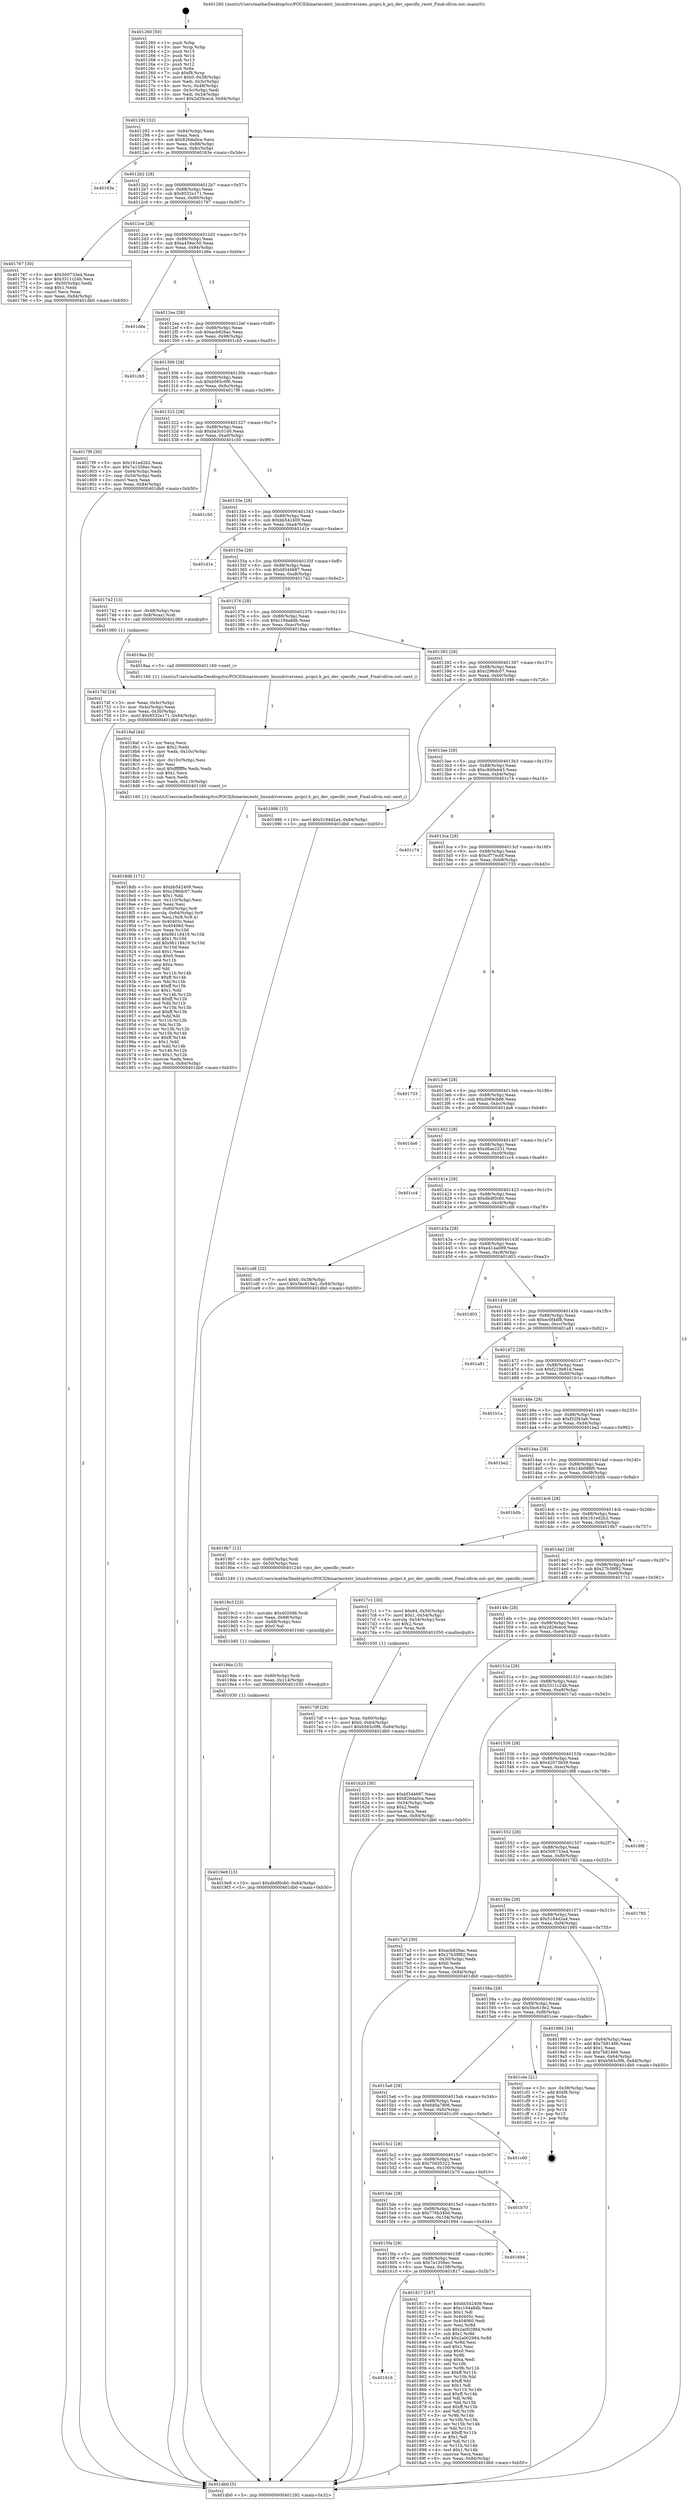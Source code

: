 digraph "0x401260" {
  label = "0x401260 (/mnt/c/Users/mathe/Desktop/tcc/POCII/binaries/extr_linuxdriversxen..pcipci.h_pci_dev_specific_reset_Final-ollvm.out::main(0))"
  labelloc = "t"
  node[shape=record]

  Entry [label="",width=0.3,height=0.3,shape=circle,fillcolor=black,style=filled]
  "0x401292" [label="{
     0x401292 [32]\l
     | [instrs]\l
     &nbsp;&nbsp;0x401292 \<+6\>: mov -0x84(%rbp),%eax\l
     &nbsp;&nbsp;0x401298 \<+2\>: mov %eax,%ecx\l
     &nbsp;&nbsp;0x40129a \<+6\>: sub $0x826da0ca,%ecx\l
     &nbsp;&nbsp;0x4012a0 \<+6\>: mov %eax,-0x88(%rbp)\l
     &nbsp;&nbsp;0x4012a6 \<+6\>: mov %ecx,-0x8c(%rbp)\l
     &nbsp;&nbsp;0x4012ac \<+6\>: je 000000000040163e \<main+0x3de\>\l
  }"]
  "0x40163e" [label="{
     0x40163e\l
  }", style=dashed]
  "0x4012b2" [label="{
     0x4012b2 [28]\l
     | [instrs]\l
     &nbsp;&nbsp;0x4012b2 \<+5\>: jmp 00000000004012b7 \<main+0x57\>\l
     &nbsp;&nbsp;0x4012b7 \<+6\>: mov -0x88(%rbp),%eax\l
     &nbsp;&nbsp;0x4012bd \<+5\>: sub $0x8532e171,%eax\l
     &nbsp;&nbsp;0x4012c2 \<+6\>: mov %eax,-0x90(%rbp)\l
     &nbsp;&nbsp;0x4012c8 \<+6\>: je 0000000000401767 \<main+0x507\>\l
  }"]
  Exit [label="",width=0.3,height=0.3,shape=circle,fillcolor=black,style=filled,peripheries=2]
  "0x401767" [label="{
     0x401767 [30]\l
     | [instrs]\l
     &nbsp;&nbsp;0x401767 \<+5\>: mov $0x500733ed,%eax\l
     &nbsp;&nbsp;0x40176c \<+5\>: mov $0x3311c24b,%ecx\l
     &nbsp;&nbsp;0x401771 \<+3\>: mov -0x30(%rbp),%edx\l
     &nbsp;&nbsp;0x401774 \<+3\>: cmp $0x1,%edx\l
     &nbsp;&nbsp;0x401777 \<+3\>: cmovl %ecx,%eax\l
     &nbsp;&nbsp;0x40177a \<+6\>: mov %eax,-0x84(%rbp)\l
     &nbsp;&nbsp;0x401780 \<+5\>: jmp 0000000000401db0 \<main+0xb50\>\l
  }"]
  "0x4012ce" [label="{
     0x4012ce [28]\l
     | [instrs]\l
     &nbsp;&nbsp;0x4012ce \<+5\>: jmp 00000000004012d3 \<main+0x73\>\l
     &nbsp;&nbsp;0x4012d3 \<+6\>: mov -0x88(%rbp),%eax\l
     &nbsp;&nbsp;0x4012d9 \<+5\>: sub $0xa459ec50,%eax\l
     &nbsp;&nbsp;0x4012de \<+6\>: mov %eax,-0x94(%rbp)\l
     &nbsp;&nbsp;0x4012e4 \<+6\>: je 0000000000401d6e \<main+0xb0e\>\l
  }"]
  "0x4019e9" [label="{
     0x4019e9 [15]\l
     | [instrs]\l
     &nbsp;&nbsp;0x4019e9 \<+10\>: movl $0xdbdf0c60,-0x84(%rbp)\l
     &nbsp;&nbsp;0x4019f3 \<+5\>: jmp 0000000000401db0 \<main+0xb50\>\l
  }"]
  "0x401d6e" [label="{
     0x401d6e\l
  }", style=dashed]
  "0x4012ea" [label="{
     0x4012ea [28]\l
     | [instrs]\l
     &nbsp;&nbsp;0x4012ea \<+5\>: jmp 00000000004012ef \<main+0x8f\>\l
     &nbsp;&nbsp;0x4012ef \<+6\>: mov -0x88(%rbp),%eax\l
     &nbsp;&nbsp;0x4012f5 \<+5\>: sub $0xacb826ac,%eax\l
     &nbsp;&nbsp;0x4012fa \<+6\>: mov %eax,-0x98(%rbp)\l
     &nbsp;&nbsp;0x401300 \<+6\>: je 0000000000401cb5 \<main+0xa55\>\l
  }"]
  "0x4019da" [label="{
     0x4019da [15]\l
     | [instrs]\l
     &nbsp;&nbsp;0x4019da \<+4\>: mov -0x60(%rbp),%rdi\l
     &nbsp;&nbsp;0x4019de \<+6\>: mov %eax,-0x114(%rbp)\l
     &nbsp;&nbsp;0x4019e4 \<+5\>: call 0000000000401030 \<free@plt\>\l
     | [calls]\l
     &nbsp;&nbsp;0x401030 \{1\} (unknown)\l
  }"]
  "0x401cb5" [label="{
     0x401cb5\l
  }", style=dashed]
  "0x401306" [label="{
     0x401306 [28]\l
     | [instrs]\l
     &nbsp;&nbsp;0x401306 \<+5\>: jmp 000000000040130b \<main+0xab\>\l
     &nbsp;&nbsp;0x40130b \<+6\>: mov -0x88(%rbp),%eax\l
     &nbsp;&nbsp;0x401311 \<+5\>: sub $0xb565c0f6,%eax\l
     &nbsp;&nbsp;0x401316 \<+6\>: mov %eax,-0x9c(%rbp)\l
     &nbsp;&nbsp;0x40131c \<+6\>: je 00000000004017f9 \<main+0x599\>\l
  }"]
  "0x4019c3" [label="{
     0x4019c3 [23]\l
     | [instrs]\l
     &nbsp;&nbsp;0x4019c3 \<+10\>: movabs $0x4020d6,%rdi\l
     &nbsp;&nbsp;0x4019cd \<+3\>: mov %eax,-0x68(%rbp)\l
     &nbsp;&nbsp;0x4019d0 \<+3\>: mov -0x68(%rbp),%esi\l
     &nbsp;&nbsp;0x4019d3 \<+2\>: mov $0x0,%al\l
     &nbsp;&nbsp;0x4019d5 \<+5\>: call 0000000000401040 \<printf@plt\>\l
     | [calls]\l
     &nbsp;&nbsp;0x401040 \{1\} (unknown)\l
  }"]
  "0x4017f9" [label="{
     0x4017f9 [30]\l
     | [instrs]\l
     &nbsp;&nbsp;0x4017f9 \<+5\>: mov $0x161ed2b2,%eax\l
     &nbsp;&nbsp;0x4017fe \<+5\>: mov $0x7a1356ec,%ecx\l
     &nbsp;&nbsp;0x401803 \<+3\>: mov -0x64(%rbp),%edx\l
     &nbsp;&nbsp;0x401806 \<+3\>: cmp -0x54(%rbp),%edx\l
     &nbsp;&nbsp;0x401809 \<+3\>: cmovl %ecx,%eax\l
     &nbsp;&nbsp;0x40180c \<+6\>: mov %eax,-0x84(%rbp)\l
     &nbsp;&nbsp;0x401812 \<+5\>: jmp 0000000000401db0 \<main+0xb50\>\l
  }"]
  "0x401322" [label="{
     0x401322 [28]\l
     | [instrs]\l
     &nbsp;&nbsp;0x401322 \<+5\>: jmp 0000000000401327 \<main+0xc7\>\l
     &nbsp;&nbsp;0x401327 \<+6\>: mov -0x88(%rbp),%eax\l
     &nbsp;&nbsp;0x40132d \<+5\>: sub $0xba3c51d0,%eax\l
     &nbsp;&nbsp;0x401332 \<+6\>: mov %eax,-0xa0(%rbp)\l
     &nbsp;&nbsp;0x401338 \<+6\>: je 0000000000401c50 \<main+0x9f0\>\l
  }"]
  "0x4018db" [label="{
     0x4018db [171]\l
     | [instrs]\l
     &nbsp;&nbsp;0x4018db \<+5\>: mov $0xbb542409,%ecx\l
     &nbsp;&nbsp;0x4018e0 \<+5\>: mov $0xc296dc07,%edx\l
     &nbsp;&nbsp;0x4018e5 \<+3\>: mov $0x1,%dil\l
     &nbsp;&nbsp;0x4018e8 \<+6\>: mov -0x110(%rbp),%esi\l
     &nbsp;&nbsp;0x4018ee \<+3\>: imul %eax,%esi\l
     &nbsp;&nbsp;0x4018f1 \<+4\>: mov -0x60(%rbp),%r8\l
     &nbsp;&nbsp;0x4018f5 \<+4\>: movslq -0x64(%rbp),%r9\l
     &nbsp;&nbsp;0x4018f9 \<+4\>: mov %esi,(%r8,%r9,4)\l
     &nbsp;&nbsp;0x4018fd \<+7\>: mov 0x40405c,%eax\l
     &nbsp;&nbsp;0x401904 \<+7\>: mov 0x404060,%esi\l
     &nbsp;&nbsp;0x40190b \<+3\>: mov %eax,%r10d\l
     &nbsp;&nbsp;0x40190e \<+7\>: sub $0x9b118419,%r10d\l
     &nbsp;&nbsp;0x401915 \<+4\>: sub $0x1,%r10d\l
     &nbsp;&nbsp;0x401919 \<+7\>: add $0x9b118419,%r10d\l
     &nbsp;&nbsp;0x401920 \<+4\>: imul %r10d,%eax\l
     &nbsp;&nbsp;0x401924 \<+3\>: and $0x1,%eax\l
     &nbsp;&nbsp;0x401927 \<+3\>: cmp $0x0,%eax\l
     &nbsp;&nbsp;0x40192a \<+4\>: sete %r11b\l
     &nbsp;&nbsp;0x40192e \<+3\>: cmp $0xa,%esi\l
     &nbsp;&nbsp;0x401931 \<+3\>: setl %bl\l
     &nbsp;&nbsp;0x401934 \<+3\>: mov %r11b,%r14b\l
     &nbsp;&nbsp;0x401937 \<+4\>: xor $0xff,%r14b\l
     &nbsp;&nbsp;0x40193b \<+3\>: mov %bl,%r15b\l
     &nbsp;&nbsp;0x40193e \<+4\>: xor $0xff,%r15b\l
     &nbsp;&nbsp;0x401942 \<+4\>: xor $0x1,%dil\l
     &nbsp;&nbsp;0x401946 \<+3\>: mov %r14b,%r12b\l
     &nbsp;&nbsp;0x401949 \<+4\>: and $0xff,%r12b\l
     &nbsp;&nbsp;0x40194d \<+3\>: and %dil,%r11b\l
     &nbsp;&nbsp;0x401950 \<+3\>: mov %r15b,%r13b\l
     &nbsp;&nbsp;0x401953 \<+4\>: and $0xff,%r13b\l
     &nbsp;&nbsp;0x401957 \<+3\>: and %dil,%bl\l
     &nbsp;&nbsp;0x40195a \<+3\>: or %r11b,%r12b\l
     &nbsp;&nbsp;0x40195d \<+3\>: or %bl,%r13b\l
     &nbsp;&nbsp;0x401960 \<+3\>: xor %r13b,%r12b\l
     &nbsp;&nbsp;0x401963 \<+3\>: or %r15b,%r14b\l
     &nbsp;&nbsp;0x401966 \<+4\>: xor $0xff,%r14b\l
     &nbsp;&nbsp;0x40196a \<+4\>: or $0x1,%dil\l
     &nbsp;&nbsp;0x40196e \<+3\>: and %dil,%r14b\l
     &nbsp;&nbsp;0x401971 \<+3\>: or %r14b,%r12b\l
     &nbsp;&nbsp;0x401974 \<+4\>: test $0x1,%r12b\l
     &nbsp;&nbsp;0x401978 \<+3\>: cmovne %edx,%ecx\l
     &nbsp;&nbsp;0x40197b \<+6\>: mov %ecx,-0x84(%rbp)\l
     &nbsp;&nbsp;0x401981 \<+5\>: jmp 0000000000401db0 \<main+0xb50\>\l
  }"]
  "0x401c50" [label="{
     0x401c50\l
  }", style=dashed]
  "0x40133e" [label="{
     0x40133e [28]\l
     | [instrs]\l
     &nbsp;&nbsp;0x40133e \<+5\>: jmp 0000000000401343 \<main+0xe3\>\l
     &nbsp;&nbsp;0x401343 \<+6\>: mov -0x88(%rbp),%eax\l
     &nbsp;&nbsp;0x401349 \<+5\>: sub $0xbb542409,%eax\l
     &nbsp;&nbsp;0x40134e \<+6\>: mov %eax,-0xa4(%rbp)\l
     &nbsp;&nbsp;0x401354 \<+6\>: je 0000000000401d1e \<main+0xabe\>\l
  }"]
  "0x4018af" [label="{
     0x4018af [44]\l
     | [instrs]\l
     &nbsp;&nbsp;0x4018af \<+2\>: xor %ecx,%ecx\l
     &nbsp;&nbsp;0x4018b1 \<+5\>: mov $0x2,%edx\l
     &nbsp;&nbsp;0x4018b6 \<+6\>: mov %edx,-0x10c(%rbp)\l
     &nbsp;&nbsp;0x4018bc \<+1\>: cltd\l
     &nbsp;&nbsp;0x4018bd \<+6\>: mov -0x10c(%rbp),%esi\l
     &nbsp;&nbsp;0x4018c3 \<+2\>: idiv %esi\l
     &nbsp;&nbsp;0x4018c5 \<+6\>: imul $0xfffffffe,%edx,%edx\l
     &nbsp;&nbsp;0x4018cb \<+3\>: sub $0x1,%ecx\l
     &nbsp;&nbsp;0x4018ce \<+2\>: sub %ecx,%edx\l
     &nbsp;&nbsp;0x4018d0 \<+6\>: mov %edx,-0x110(%rbp)\l
     &nbsp;&nbsp;0x4018d6 \<+5\>: call 0000000000401160 \<next_i\>\l
     | [calls]\l
     &nbsp;&nbsp;0x401160 \{1\} (/mnt/c/Users/mathe/Desktop/tcc/POCII/binaries/extr_linuxdriversxen..pcipci.h_pci_dev_specific_reset_Final-ollvm.out::next_i)\l
  }"]
  "0x401d1e" [label="{
     0x401d1e\l
  }", style=dashed]
  "0x40135a" [label="{
     0x40135a [28]\l
     | [instrs]\l
     &nbsp;&nbsp;0x40135a \<+5\>: jmp 000000000040135f \<main+0xff\>\l
     &nbsp;&nbsp;0x40135f \<+6\>: mov -0x88(%rbp),%eax\l
     &nbsp;&nbsp;0x401365 \<+5\>: sub $0xbf344687,%eax\l
     &nbsp;&nbsp;0x40136a \<+6\>: mov %eax,-0xa8(%rbp)\l
     &nbsp;&nbsp;0x401370 \<+6\>: je 0000000000401742 \<main+0x4e2\>\l
  }"]
  "0x401616" [label="{
     0x401616\l
  }", style=dashed]
  "0x401742" [label="{
     0x401742 [13]\l
     | [instrs]\l
     &nbsp;&nbsp;0x401742 \<+4\>: mov -0x48(%rbp),%rax\l
     &nbsp;&nbsp;0x401746 \<+4\>: mov 0x8(%rax),%rdi\l
     &nbsp;&nbsp;0x40174a \<+5\>: call 0000000000401060 \<atoi@plt\>\l
     | [calls]\l
     &nbsp;&nbsp;0x401060 \{1\} (unknown)\l
  }"]
  "0x401376" [label="{
     0x401376 [28]\l
     | [instrs]\l
     &nbsp;&nbsp;0x401376 \<+5\>: jmp 000000000040137b \<main+0x11b\>\l
     &nbsp;&nbsp;0x40137b \<+6\>: mov -0x88(%rbp),%eax\l
     &nbsp;&nbsp;0x401381 \<+5\>: sub $0xc194a8db,%eax\l
     &nbsp;&nbsp;0x401386 \<+6\>: mov %eax,-0xac(%rbp)\l
     &nbsp;&nbsp;0x40138c \<+6\>: je 00000000004018aa \<main+0x64a\>\l
  }"]
  "0x401817" [label="{
     0x401817 [147]\l
     | [instrs]\l
     &nbsp;&nbsp;0x401817 \<+5\>: mov $0xbb542409,%eax\l
     &nbsp;&nbsp;0x40181c \<+5\>: mov $0xc194a8db,%ecx\l
     &nbsp;&nbsp;0x401821 \<+2\>: mov $0x1,%dl\l
     &nbsp;&nbsp;0x401823 \<+7\>: mov 0x40405c,%esi\l
     &nbsp;&nbsp;0x40182a \<+7\>: mov 0x404060,%edi\l
     &nbsp;&nbsp;0x401831 \<+3\>: mov %esi,%r8d\l
     &nbsp;&nbsp;0x401834 \<+7\>: sub $0x2a002984,%r8d\l
     &nbsp;&nbsp;0x40183b \<+4\>: sub $0x1,%r8d\l
     &nbsp;&nbsp;0x40183f \<+7\>: add $0x2a002984,%r8d\l
     &nbsp;&nbsp;0x401846 \<+4\>: imul %r8d,%esi\l
     &nbsp;&nbsp;0x40184a \<+3\>: and $0x1,%esi\l
     &nbsp;&nbsp;0x40184d \<+3\>: cmp $0x0,%esi\l
     &nbsp;&nbsp;0x401850 \<+4\>: sete %r9b\l
     &nbsp;&nbsp;0x401854 \<+3\>: cmp $0xa,%edi\l
     &nbsp;&nbsp;0x401857 \<+4\>: setl %r10b\l
     &nbsp;&nbsp;0x40185b \<+3\>: mov %r9b,%r11b\l
     &nbsp;&nbsp;0x40185e \<+4\>: xor $0xff,%r11b\l
     &nbsp;&nbsp;0x401862 \<+3\>: mov %r10b,%bl\l
     &nbsp;&nbsp;0x401865 \<+3\>: xor $0xff,%bl\l
     &nbsp;&nbsp;0x401868 \<+3\>: xor $0x1,%dl\l
     &nbsp;&nbsp;0x40186b \<+3\>: mov %r11b,%r14b\l
     &nbsp;&nbsp;0x40186e \<+4\>: and $0xff,%r14b\l
     &nbsp;&nbsp;0x401872 \<+3\>: and %dl,%r9b\l
     &nbsp;&nbsp;0x401875 \<+3\>: mov %bl,%r15b\l
     &nbsp;&nbsp;0x401878 \<+4\>: and $0xff,%r15b\l
     &nbsp;&nbsp;0x40187c \<+3\>: and %dl,%r10b\l
     &nbsp;&nbsp;0x40187f \<+3\>: or %r9b,%r14b\l
     &nbsp;&nbsp;0x401882 \<+3\>: or %r10b,%r15b\l
     &nbsp;&nbsp;0x401885 \<+3\>: xor %r15b,%r14b\l
     &nbsp;&nbsp;0x401888 \<+3\>: or %bl,%r11b\l
     &nbsp;&nbsp;0x40188b \<+4\>: xor $0xff,%r11b\l
     &nbsp;&nbsp;0x40188f \<+3\>: or $0x1,%dl\l
     &nbsp;&nbsp;0x401892 \<+3\>: and %dl,%r11b\l
     &nbsp;&nbsp;0x401895 \<+3\>: or %r11b,%r14b\l
     &nbsp;&nbsp;0x401898 \<+4\>: test $0x1,%r14b\l
     &nbsp;&nbsp;0x40189c \<+3\>: cmovne %ecx,%eax\l
     &nbsp;&nbsp;0x40189f \<+6\>: mov %eax,-0x84(%rbp)\l
     &nbsp;&nbsp;0x4018a5 \<+5\>: jmp 0000000000401db0 \<main+0xb50\>\l
  }"]
  "0x4018aa" [label="{
     0x4018aa [5]\l
     | [instrs]\l
     &nbsp;&nbsp;0x4018aa \<+5\>: call 0000000000401160 \<next_i\>\l
     | [calls]\l
     &nbsp;&nbsp;0x401160 \{1\} (/mnt/c/Users/mathe/Desktop/tcc/POCII/binaries/extr_linuxdriversxen..pcipci.h_pci_dev_specific_reset_Final-ollvm.out::next_i)\l
  }"]
  "0x401392" [label="{
     0x401392 [28]\l
     | [instrs]\l
     &nbsp;&nbsp;0x401392 \<+5\>: jmp 0000000000401397 \<main+0x137\>\l
     &nbsp;&nbsp;0x401397 \<+6\>: mov -0x88(%rbp),%eax\l
     &nbsp;&nbsp;0x40139d \<+5\>: sub $0xc296dc07,%eax\l
     &nbsp;&nbsp;0x4013a2 \<+6\>: mov %eax,-0xb0(%rbp)\l
     &nbsp;&nbsp;0x4013a8 \<+6\>: je 0000000000401986 \<main+0x726\>\l
  }"]
  "0x4015fa" [label="{
     0x4015fa [28]\l
     | [instrs]\l
     &nbsp;&nbsp;0x4015fa \<+5\>: jmp 00000000004015ff \<main+0x39f\>\l
     &nbsp;&nbsp;0x4015ff \<+6\>: mov -0x88(%rbp),%eax\l
     &nbsp;&nbsp;0x401605 \<+5\>: sub $0x7a1356ec,%eax\l
     &nbsp;&nbsp;0x40160a \<+6\>: mov %eax,-0x108(%rbp)\l
     &nbsp;&nbsp;0x401610 \<+6\>: je 0000000000401817 \<main+0x5b7\>\l
  }"]
  "0x401986" [label="{
     0x401986 [15]\l
     | [instrs]\l
     &nbsp;&nbsp;0x401986 \<+10\>: movl $0x5184d2a4,-0x84(%rbp)\l
     &nbsp;&nbsp;0x401990 \<+5\>: jmp 0000000000401db0 \<main+0xb50\>\l
  }"]
  "0x4013ae" [label="{
     0x4013ae [28]\l
     | [instrs]\l
     &nbsp;&nbsp;0x4013ae \<+5\>: jmp 00000000004013b3 \<main+0x153\>\l
     &nbsp;&nbsp;0x4013b3 \<+6\>: mov -0x88(%rbp),%eax\l
     &nbsp;&nbsp;0x4013b9 \<+5\>: sub $0xc8d0eb43,%eax\l
     &nbsp;&nbsp;0x4013be \<+6\>: mov %eax,-0xb4(%rbp)\l
     &nbsp;&nbsp;0x4013c4 \<+6\>: je 0000000000401c74 \<main+0xa14\>\l
  }"]
  "0x401694" [label="{
     0x401694\l
  }", style=dashed]
  "0x401c74" [label="{
     0x401c74\l
  }", style=dashed]
  "0x4013ca" [label="{
     0x4013ca [28]\l
     | [instrs]\l
     &nbsp;&nbsp;0x4013ca \<+5\>: jmp 00000000004013cf \<main+0x16f\>\l
     &nbsp;&nbsp;0x4013cf \<+6\>: mov -0x88(%rbp),%eax\l
     &nbsp;&nbsp;0x4013d5 \<+5\>: sub $0xcf77ec0f,%eax\l
     &nbsp;&nbsp;0x4013da \<+6\>: mov %eax,-0xb8(%rbp)\l
     &nbsp;&nbsp;0x4013e0 \<+6\>: je 0000000000401733 \<main+0x4d3\>\l
  }"]
  "0x4015de" [label="{
     0x4015de [28]\l
     | [instrs]\l
     &nbsp;&nbsp;0x4015de \<+5\>: jmp 00000000004015e3 \<main+0x383\>\l
     &nbsp;&nbsp;0x4015e3 \<+6\>: mov -0x88(%rbp),%eax\l
     &nbsp;&nbsp;0x4015e9 \<+5\>: sub $0x776b340d,%eax\l
     &nbsp;&nbsp;0x4015ee \<+6\>: mov %eax,-0x104(%rbp)\l
     &nbsp;&nbsp;0x4015f4 \<+6\>: je 0000000000401694 \<main+0x434\>\l
  }"]
  "0x401733" [label="{
     0x401733\l
  }", style=dashed]
  "0x4013e6" [label="{
     0x4013e6 [28]\l
     | [instrs]\l
     &nbsp;&nbsp;0x4013e6 \<+5\>: jmp 00000000004013eb \<main+0x18b\>\l
     &nbsp;&nbsp;0x4013eb \<+6\>: mov -0x88(%rbp),%eax\l
     &nbsp;&nbsp;0x4013f1 \<+5\>: sub $0xd069cb66,%eax\l
     &nbsp;&nbsp;0x4013f6 \<+6\>: mov %eax,-0xbc(%rbp)\l
     &nbsp;&nbsp;0x4013fc \<+6\>: je 0000000000401da6 \<main+0xb46\>\l
  }"]
  "0x401b70" [label="{
     0x401b70\l
  }", style=dashed]
  "0x401da6" [label="{
     0x401da6\l
  }", style=dashed]
  "0x401402" [label="{
     0x401402 [28]\l
     | [instrs]\l
     &nbsp;&nbsp;0x401402 \<+5\>: jmp 0000000000401407 \<main+0x1a7\>\l
     &nbsp;&nbsp;0x401407 \<+6\>: mov -0x88(%rbp),%eax\l
     &nbsp;&nbsp;0x40140d \<+5\>: sub $0xd6ae2231,%eax\l
     &nbsp;&nbsp;0x401412 \<+6\>: mov %eax,-0xc0(%rbp)\l
     &nbsp;&nbsp;0x401418 \<+6\>: je 0000000000401cc4 \<main+0xa64\>\l
  }"]
  "0x4015c2" [label="{
     0x4015c2 [28]\l
     | [instrs]\l
     &nbsp;&nbsp;0x4015c2 \<+5\>: jmp 00000000004015c7 \<main+0x367\>\l
     &nbsp;&nbsp;0x4015c7 \<+6\>: mov -0x88(%rbp),%eax\l
     &nbsp;&nbsp;0x4015cd \<+5\>: sub $0x70d35322,%eax\l
     &nbsp;&nbsp;0x4015d2 \<+6\>: mov %eax,-0x100(%rbp)\l
     &nbsp;&nbsp;0x4015d8 \<+6\>: je 0000000000401b70 \<main+0x910\>\l
  }"]
  "0x401cc4" [label="{
     0x401cc4\l
  }", style=dashed]
  "0x40141e" [label="{
     0x40141e [28]\l
     | [instrs]\l
     &nbsp;&nbsp;0x40141e \<+5\>: jmp 0000000000401423 \<main+0x1c3\>\l
     &nbsp;&nbsp;0x401423 \<+6\>: mov -0x88(%rbp),%eax\l
     &nbsp;&nbsp;0x401429 \<+5\>: sub $0xdbdf0c60,%eax\l
     &nbsp;&nbsp;0x40142e \<+6\>: mov %eax,-0xc4(%rbp)\l
     &nbsp;&nbsp;0x401434 \<+6\>: je 0000000000401cd8 \<main+0xa78\>\l
  }"]
  "0x401c00" [label="{
     0x401c00\l
  }", style=dashed]
  "0x401cd8" [label="{
     0x401cd8 [22]\l
     | [instrs]\l
     &nbsp;&nbsp;0x401cd8 \<+7\>: movl $0x0,-0x38(%rbp)\l
     &nbsp;&nbsp;0x401cdf \<+10\>: movl $0x5bc619e2,-0x84(%rbp)\l
     &nbsp;&nbsp;0x401ce9 \<+5\>: jmp 0000000000401db0 \<main+0xb50\>\l
  }"]
  "0x40143a" [label="{
     0x40143a [28]\l
     | [instrs]\l
     &nbsp;&nbsp;0x40143a \<+5\>: jmp 000000000040143f \<main+0x1df\>\l
     &nbsp;&nbsp;0x40143f \<+6\>: mov -0x88(%rbp),%eax\l
     &nbsp;&nbsp;0x401445 \<+5\>: sub $0xe414a089,%eax\l
     &nbsp;&nbsp;0x40144a \<+6\>: mov %eax,-0xc8(%rbp)\l
     &nbsp;&nbsp;0x401450 \<+6\>: je 0000000000401d03 \<main+0xaa3\>\l
  }"]
  "0x4015a6" [label="{
     0x4015a6 [28]\l
     | [instrs]\l
     &nbsp;&nbsp;0x4015a6 \<+5\>: jmp 00000000004015ab \<main+0x34b\>\l
     &nbsp;&nbsp;0x4015ab \<+6\>: mov -0x88(%rbp),%eax\l
     &nbsp;&nbsp;0x4015b1 \<+5\>: sub $0x6d0a7906,%eax\l
     &nbsp;&nbsp;0x4015b6 \<+6\>: mov %eax,-0xfc(%rbp)\l
     &nbsp;&nbsp;0x4015bc \<+6\>: je 0000000000401c00 \<main+0x9a0\>\l
  }"]
  "0x401d03" [label="{
     0x401d03\l
  }", style=dashed]
  "0x401456" [label="{
     0x401456 [28]\l
     | [instrs]\l
     &nbsp;&nbsp;0x401456 \<+5\>: jmp 000000000040145b \<main+0x1fb\>\l
     &nbsp;&nbsp;0x40145b \<+6\>: mov -0x88(%rbp),%eax\l
     &nbsp;&nbsp;0x401461 \<+5\>: sub $0xec0f4df8,%eax\l
     &nbsp;&nbsp;0x401466 \<+6\>: mov %eax,-0xcc(%rbp)\l
     &nbsp;&nbsp;0x40146c \<+6\>: je 0000000000401a81 \<main+0x821\>\l
  }"]
  "0x401cee" [label="{
     0x401cee [21]\l
     | [instrs]\l
     &nbsp;&nbsp;0x401cee \<+3\>: mov -0x38(%rbp),%eax\l
     &nbsp;&nbsp;0x401cf1 \<+7\>: add $0xf8,%rsp\l
     &nbsp;&nbsp;0x401cf8 \<+1\>: pop %rbx\l
     &nbsp;&nbsp;0x401cf9 \<+2\>: pop %r12\l
     &nbsp;&nbsp;0x401cfb \<+2\>: pop %r13\l
     &nbsp;&nbsp;0x401cfd \<+2\>: pop %r14\l
     &nbsp;&nbsp;0x401cff \<+2\>: pop %r15\l
     &nbsp;&nbsp;0x401d01 \<+1\>: pop %rbp\l
     &nbsp;&nbsp;0x401d02 \<+1\>: ret\l
  }"]
  "0x401a81" [label="{
     0x401a81\l
  }", style=dashed]
  "0x401472" [label="{
     0x401472 [28]\l
     | [instrs]\l
     &nbsp;&nbsp;0x401472 \<+5\>: jmp 0000000000401477 \<main+0x217\>\l
     &nbsp;&nbsp;0x401477 \<+6\>: mov -0x88(%rbp),%eax\l
     &nbsp;&nbsp;0x40147d \<+5\>: sub $0xf219b81d,%eax\l
     &nbsp;&nbsp;0x401482 \<+6\>: mov %eax,-0xd0(%rbp)\l
     &nbsp;&nbsp;0x401488 \<+6\>: je 0000000000401b1a \<main+0x8ba\>\l
  }"]
  "0x40158a" [label="{
     0x40158a [28]\l
     | [instrs]\l
     &nbsp;&nbsp;0x40158a \<+5\>: jmp 000000000040158f \<main+0x32f\>\l
     &nbsp;&nbsp;0x40158f \<+6\>: mov -0x88(%rbp),%eax\l
     &nbsp;&nbsp;0x401595 \<+5\>: sub $0x5bc619e2,%eax\l
     &nbsp;&nbsp;0x40159a \<+6\>: mov %eax,-0xf8(%rbp)\l
     &nbsp;&nbsp;0x4015a0 \<+6\>: je 0000000000401cee \<main+0xa8e\>\l
  }"]
  "0x401b1a" [label="{
     0x401b1a\l
  }", style=dashed]
  "0x40148e" [label="{
     0x40148e [28]\l
     | [instrs]\l
     &nbsp;&nbsp;0x40148e \<+5\>: jmp 0000000000401493 \<main+0x233\>\l
     &nbsp;&nbsp;0x401493 \<+6\>: mov -0x88(%rbp),%eax\l
     &nbsp;&nbsp;0x401499 \<+5\>: sub $0xf32f43a6,%eax\l
     &nbsp;&nbsp;0x40149e \<+6\>: mov %eax,-0xd4(%rbp)\l
     &nbsp;&nbsp;0x4014a4 \<+6\>: je 0000000000401be2 \<main+0x982\>\l
  }"]
  "0x401995" [label="{
     0x401995 [34]\l
     | [instrs]\l
     &nbsp;&nbsp;0x401995 \<+3\>: mov -0x64(%rbp),%eax\l
     &nbsp;&nbsp;0x401998 \<+5\>: add $0x7b81466,%eax\l
     &nbsp;&nbsp;0x40199d \<+3\>: add $0x1,%eax\l
     &nbsp;&nbsp;0x4019a0 \<+5\>: sub $0x7b81466,%eax\l
     &nbsp;&nbsp;0x4019a5 \<+3\>: mov %eax,-0x64(%rbp)\l
     &nbsp;&nbsp;0x4019a8 \<+10\>: movl $0xb565c0f6,-0x84(%rbp)\l
     &nbsp;&nbsp;0x4019b2 \<+5\>: jmp 0000000000401db0 \<main+0xb50\>\l
  }"]
  "0x401be2" [label="{
     0x401be2\l
  }", style=dashed]
  "0x4014aa" [label="{
     0x4014aa [28]\l
     | [instrs]\l
     &nbsp;&nbsp;0x4014aa \<+5\>: jmp 00000000004014af \<main+0x24f\>\l
     &nbsp;&nbsp;0x4014af \<+6\>: mov -0x88(%rbp),%eax\l
     &nbsp;&nbsp;0x4014b5 \<+5\>: sub $0x14b088f0,%eax\l
     &nbsp;&nbsp;0x4014ba \<+6\>: mov %eax,-0xd8(%rbp)\l
     &nbsp;&nbsp;0x4014c0 \<+6\>: je 0000000000401b0b \<main+0x8ab\>\l
  }"]
  "0x40156e" [label="{
     0x40156e [28]\l
     | [instrs]\l
     &nbsp;&nbsp;0x40156e \<+5\>: jmp 0000000000401573 \<main+0x313\>\l
     &nbsp;&nbsp;0x401573 \<+6\>: mov -0x88(%rbp),%eax\l
     &nbsp;&nbsp;0x401579 \<+5\>: sub $0x5184d2a4,%eax\l
     &nbsp;&nbsp;0x40157e \<+6\>: mov %eax,-0xf4(%rbp)\l
     &nbsp;&nbsp;0x401584 \<+6\>: je 0000000000401995 \<main+0x735\>\l
  }"]
  "0x401b0b" [label="{
     0x401b0b\l
  }", style=dashed]
  "0x4014c6" [label="{
     0x4014c6 [28]\l
     | [instrs]\l
     &nbsp;&nbsp;0x4014c6 \<+5\>: jmp 00000000004014cb \<main+0x26b\>\l
     &nbsp;&nbsp;0x4014cb \<+6\>: mov -0x88(%rbp),%eax\l
     &nbsp;&nbsp;0x4014d1 \<+5\>: sub $0x161ed2b2,%eax\l
     &nbsp;&nbsp;0x4014d6 \<+6\>: mov %eax,-0xdc(%rbp)\l
     &nbsp;&nbsp;0x4014dc \<+6\>: je 00000000004019b7 \<main+0x757\>\l
  }"]
  "0x401785" [label="{
     0x401785\l
  }", style=dashed]
  "0x4019b7" [label="{
     0x4019b7 [12]\l
     | [instrs]\l
     &nbsp;&nbsp;0x4019b7 \<+4\>: mov -0x60(%rbp),%rdi\l
     &nbsp;&nbsp;0x4019bb \<+3\>: mov -0x50(%rbp),%esi\l
     &nbsp;&nbsp;0x4019be \<+5\>: call 0000000000401240 \<pci_dev_specific_reset\>\l
     | [calls]\l
     &nbsp;&nbsp;0x401240 \{1\} (/mnt/c/Users/mathe/Desktop/tcc/POCII/binaries/extr_linuxdriversxen..pcipci.h_pci_dev_specific_reset_Final-ollvm.out::pci_dev_specific_reset)\l
  }"]
  "0x4014e2" [label="{
     0x4014e2 [28]\l
     | [instrs]\l
     &nbsp;&nbsp;0x4014e2 \<+5\>: jmp 00000000004014e7 \<main+0x287\>\l
     &nbsp;&nbsp;0x4014e7 \<+6\>: mov -0x88(%rbp),%eax\l
     &nbsp;&nbsp;0x4014ed \<+5\>: sub $0x27b39f82,%eax\l
     &nbsp;&nbsp;0x4014f2 \<+6\>: mov %eax,-0xe0(%rbp)\l
     &nbsp;&nbsp;0x4014f8 \<+6\>: je 00000000004017c1 \<main+0x561\>\l
  }"]
  "0x401552" [label="{
     0x401552 [28]\l
     | [instrs]\l
     &nbsp;&nbsp;0x401552 \<+5\>: jmp 0000000000401557 \<main+0x2f7\>\l
     &nbsp;&nbsp;0x401557 \<+6\>: mov -0x88(%rbp),%eax\l
     &nbsp;&nbsp;0x40155d \<+5\>: sub $0x500733ed,%eax\l
     &nbsp;&nbsp;0x401562 \<+6\>: mov %eax,-0xf0(%rbp)\l
     &nbsp;&nbsp;0x401568 \<+6\>: je 0000000000401785 \<main+0x525\>\l
  }"]
  "0x4017c1" [label="{
     0x4017c1 [30]\l
     | [instrs]\l
     &nbsp;&nbsp;0x4017c1 \<+7\>: movl $0x64,-0x50(%rbp)\l
     &nbsp;&nbsp;0x4017c8 \<+7\>: movl $0x1,-0x54(%rbp)\l
     &nbsp;&nbsp;0x4017cf \<+4\>: movslq -0x54(%rbp),%rax\l
     &nbsp;&nbsp;0x4017d3 \<+4\>: shl $0x2,%rax\l
     &nbsp;&nbsp;0x4017d7 \<+3\>: mov %rax,%rdi\l
     &nbsp;&nbsp;0x4017da \<+5\>: call 0000000000401050 \<malloc@plt\>\l
     | [calls]\l
     &nbsp;&nbsp;0x401050 \{1\} (unknown)\l
  }"]
  "0x4014fe" [label="{
     0x4014fe [28]\l
     | [instrs]\l
     &nbsp;&nbsp;0x4014fe \<+5\>: jmp 0000000000401503 \<main+0x2a3\>\l
     &nbsp;&nbsp;0x401503 \<+6\>: mov -0x88(%rbp),%eax\l
     &nbsp;&nbsp;0x401509 \<+5\>: sub $0x2d29cecd,%eax\l
     &nbsp;&nbsp;0x40150e \<+6\>: mov %eax,-0xe4(%rbp)\l
     &nbsp;&nbsp;0x401514 \<+6\>: je 0000000000401620 \<main+0x3c0\>\l
  }"]
  "0x4019f8" [label="{
     0x4019f8\l
  }", style=dashed]
  "0x401620" [label="{
     0x401620 [30]\l
     | [instrs]\l
     &nbsp;&nbsp;0x401620 \<+5\>: mov $0xbf344687,%eax\l
     &nbsp;&nbsp;0x401625 \<+5\>: mov $0x826da0ca,%ecx\l
     &nbsp;&nbsp;0x40162a \<+3\>: mov -0x34(%rbp),%edx\l
     &nbsp;&nbsp;0x40162d \<+3\>: cmp $0x2,%edx\l
     &nbsp;&nbsp;0x401630 \<+3\>: cmovne %ecx,%eax\l
     &nbsp;&nbsp;0x401633 \<+6\>: mov %eax,-0x84(%rbp)\l
     &nbsp;&nbsp;0x401639 \<+5\>: jmp 0000000000401db0 \<main+0xb50\>\l
  }"]
  "0x40151a" [label="{
     0x40151a [28]\l
     | [instrs]\l
     &nbsp;&nbsp;0x40151a \<+5\>: jmp 000000000040151f \<main+0x2bf\>\l
     &nbsp;&nbsp;0x40151f \<+6\>: mov -0x88(%rbp),%eax\l
     &nbsp;&nbsp;0x401525 \<+5\>: sub $0x3311c24b,%eax\l
     &nbsp;&nbsp;0x40152a \<+6\>: mov %eax,-0xe8(%rbp)\l
     &nbsp;&nbsp;0x401530 \<+6\>: je 00000000004017a3 \<main+0x543\>\l
  }"]
  "0x401db0" [label="{
     0x401db0 [5]\l
     | [instrs]\l
     &nbsp;&nbsp;0x401db0 \<+5\>: jmp 0000000000401292 \<main+0x32\>\l
  }"]
  "0x401260" [label="{
     0x401260 [50]\l
     | [instrs]\l
     &nbsp;&nbsp;0x401260 \<+1\>: push %rbp\l
     &nbsp;&nbsp;0x401261 \<+3\>: mov %rsp,%rbp\l
     &nbsp;&nbsp;0x401264 \<+2\>: push %r15\l
     &nbsp;&nbsp;0x401266 \<+2\>: push %r14\l
     &nbsp;&nbsp;0x401268 \<+2\>: push %r13\l
     &nbsp;&nbsp;0x40126a \<+2\>: push %r12\l
     &nbsp;&nbsp;0x40126c \<+1\>: push %rbx\l
     &nbsp;&nbsp;0x40126d \<+7\>: sub $0xf8,%rsp\l
     &nbsp;&nbsp;0x401274 \<+7\>: movl $0x0,-0x38(%rbp)\l
     &nbsp;&nbsp;0x40127b \<+3\>: mov %edi,-0x3c(%rbp)\l
     &nbsp;&nbsp;0x40127e \<+4\>: mov %rsi,-0x48(%rbp)\l
     &nbsp;&nbsp;0x401282 \<+3\>: mov -0x3c(%rbp),%edi\l
     &nbsp;&nbsp;0x401285 \<+3\>: mov %edi,-0x34(%rbp)\l
     &nbsp;&nbsp;0x401288 \<+10\>: movl $0x2d29cecd,-0x84(%rbp)\l
  }"]
  "0x40174f" [label="{
     0x40174f [24]\l
     | [instrs]\l
     &nbsp;&nbsp;0x40174f \<+3\>: mov %eax,-0x4c(%rbp)\l
     &nbsp;&nbsp;0x401752 \<+3\>: mov -0x4c(%rbp),%eax\l
     &nbsp;&nbsp;0x401755 \<+3\>: mov %eax,-0x30(%rbp)\l
     &nbsp;&nbsp;0x401758 \<+10\>: movl $0x8532e171,-0x84(%rbp)\l
     &nbsp;&nbsp;0x401762 \<+5\>: jmp 0000000000401db0 \<main+0xb50\>\l
  }"]
  "0x4017df" [label="{
     0x4017df [26]\l
     | [instrs]\l
     &nbsp;&nbsp;0x4017df \<+4\>: mov %rax,-0x60(%rbp)\l
     &nbsp;&nbsp;0x4017e3 \<+7\>: movl $0x0,-0x64(%rbp)\l
     &nbsp;&nbsp;0x4017ea \<+10\>: movl $0xb565c0f6,-0x84(%rbp)\l
     &nbsp;&nbsp;0x4017f4 \<+5\>: jmp 0000000000401db0 \<main+0xb50\>\l
  }"]
  "0x4017a3" [label="{
     0x4017a3 [30]\l
     | [instrs]\l
     &nbsp;&nbsp;0x4017a3 \<+5\>: mov $0xacb826ac,%eax\l
     &nbsp;&nbsp;0x4017a8 \<+5\>: mov $0x27b39f82,%ecx\l
     &nbsp;&nbsp;0x4017ad \<+3\>: mov -0x30(%rbp),%edx\l
     &nbsp;&nbsp;0x4017b0 \<+3\>: cmp $0x0,%edx\l
     &nbsp;&nbsp;0x4017b3 \<+3\>: cmove %ecx,%eax\l
     &nbsp;&nbsp;0x4017b6 \<+6\>: mov %eax,-0x84(%rbp)\l
     &nbsp;&nbsp;0x4017bc \<+5\>: jmp 0000000000401db0 \<main+0xb50\>\l
  }"]
  "0x401536" [label="{
     0x401536 [28]\l
     | [instrs]\l
     &nbsp;&nbsp;0x401536 \<+5\>: jmp 000000000040153b \<main+0x2db\>\l
     &nbsp;&nbsp;0x40153b \<+6\>: mov -0x88(%rbp),%eax\l
     &nbsp;&nbsp;0x401541 \<+5\>: sub $0x42073b59,%eax\l
     &nbsp;&nbsp;0x401546 \<+6\>: mov %eax,-0xec(%rbp)\l
     &nbsp;&nbsp;0x40154c \<+6\>: je 00000000004019f8 \<main+0x798\>\l
  }"]
  Entry -> "0x401260" [label=" 1"]
  "0x401292" -> "0x40163e" [label=" 0"]
  "0x401292" -> "0x4012b2" [label=" 14"]
  "0x401cee" -> Exit [label=" 1"]
  "0x4012b2" -> "0x401767" [label=" 1"]
  "0x4012b2" -> "0x4012ce" [label=" 13"]
  "0x401cd8" -> "0x401db0" [label=" 1"]
  "0x4012ce" -> "0x401d6e" [label=" 0"]
  "0x4012ce" -> "0x4012ea" [label=" 13"]
  "0x4019e9" -> "0x401db0" [label=" 1"]
  "0x4012ea" -> "0x401cb5" [label=" 0"]
  "0x4012ea" -> "0x401306" [label=" 13"]
  "0x4019da" -> "0x4019e9" [label=" 1"]
  "0x401306" -> "0x4017f9" [label=" 2"]
  "0x401306" -> "0x401322" [label=" 11"]
  "0x4019c3" -> "0x4019da" [label=" 1"]
  "0x401322" -> "0x401c50" [label=" 0"]
  "0x401322" -> "0x40133e" [label=" 11"]
  "0x4019b7" -> "0x4019c3" [label=" 1"]
  "0x40133e" -> "0x401d1e" [label=" 0"]
  "0x40133e" -> "0x40135a" [label=" 11"]
  "0x401995" -> "0x401db0" [label=" 1"]
  "0x40135a" -> "0x401742" [label=" 1"]
  "0x40135a" -> "0x401376" [label=" 10"]
  "0x401986" -> "0x401db0" [label=" 1"]
  "0x401376" -> "0x4018aa" [label=" 1"]
  "0x401376" -> "0x401392" [label=" 9"]
  "0x4018db" -> "0x401db0" [label=" 1"]
  "0x401392" -> "0x401986" [label=" 1"]
  "0x401392" -> "0x4013ae" [label=" 8"]
  "0x4018aa" -> "0x4018af" [label=" 1"]
  "0x4013ae" -> "0x401c74" [label=" 0"]
  "0x4013ae" -> "0x4013ca" [label=" 8"]
  "0x401817" -> "0x401db0" [label=" 1"]
  "0x4013ca" -> "0x401733" [label=" 0"]
  "0x4013ca" -> "0x4013e6" [label=" 8"]
  "0x4015fa" -> "0x401817" [label=" 1"]
  "0x4013e6" -> "0x401da6" [label=" 0"]
  "0x4013e6" -> "0x401402" [label=" 8"]
  "0x4018af" -> "0x4018db" [label=" 1"]
  "0x401402" -> "0x401cc4" [label=" 0"]
  "0x401402" -> "0x40141e" [label=" 8"]
  "0x4015de" -> "0x401694" [label=" 0"]
  "0x40141e" -> "0x401cd8" [label=" 1"]
  "0x40141e" -> "0x40143a" [label=" 7"]
  "0x4015fa" -> "0x401616" [label=" 0"]
  "0x40143a" -> "0x401d03" [label=" 0"]
  "0x40143a" -> "0x401456" [label=" 7"]
  "0x4015c2" -> "0x401b70" [label=" 0"]
  "0x401456" -> "0x401a81" [label=" 0"]
  "0x401456" -> "0x401472" [label=" 7"]
  "0x4015de" -> "0x4015fa" [label=" 1"]
  "0x401472" -> "0x401b1a" [label=" 0"]
  "0x401472" -> "0x40148e" [label=" 7"]
  "0x4015a6" -> "0x401c00" [label=" 0"]
  "0x40148e" -> "0x401be2" [label=" 0"]
  "0x40148e" -> "0x4014aa" [label=" 7"]
  "0x4015c2" -> "0x4015de" [label=" 1"]
  "0x4014aa" -> "0x401b0b" [label=" 0"]
  "0x4014aa" -> "0x4014c6" [label=" 7"]
  "0x40158a" -> "0x401cee" [label=" 1"]
  "0x4014c6" -> "0x4019b7" [label=" 1"]
  "0x4014c6" -> "0x4014e2" [label=" 6"]
  "0x4015a6" -> "0x4015c2" [label=" 1"]
  "0x4014e2" -> "0x4017c1" [label=" 1"]
  "0x4014e2" -> "0x4014fe" [label=" 5"]
  "0x40156e" -> "0x401995" [label=" 1"]
  "0x4014fe" -> "0x401620" [label=" 1"]
  "0x4014fe" -> "0x40151a" [label=" 4"]
  "0x401620" -> "0x401db0" [label=" 1"]
  "0x401260" -> "0x401292" [label=" 1"]
  "0x401db0" -> "0x401292" [label=" 13"]
  "0x401742" -> "0x40174f" [label=" 1"]
  "0x40174f" -> "0x401db0" [label=" 1"]
  "0x401767" -> "0x401db0" [label=" 1"]
  "0x40158a" -> "0x4015a6" [label=" 1"]
  "0x40151a" -> "0x4017a3" [label=" 1"]
  "0x40151a" -> "0x401536" [label=" 3"]
  "0x4017a3" -> "0x401db0" [label=" 1"]
  "0x4017c1" -> "0x4017df" [label=" 1"]
  "0x4017df" -> "0x401db0" [label=" 1"]
  "0x4017f9" -> "0x401db0" [label=" 2"]
  "0x401552" -> "0x40156e" [label=" 3"]
  "0x401536" -> "0x4019f8" [label=" 0"]
  "0x401536" -> "0x401552" [label=" 3"]
  "0x40156e" -> "0x40158a" [label=" 2"]
  "0x401552" -> "0x401785" [label=" 0"]
}

